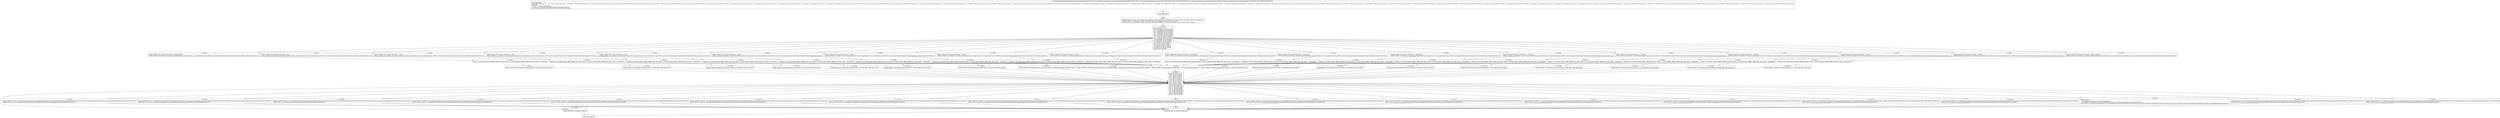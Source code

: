 digraph "CFG forandroidx.constraintlayout.core.state.WidgetFrame.setValue(Ljava\/lang\/String;Landroidx\/constraintlayout\/core\/parser\/CLElement;)Z" {
Node_0 [shape=record,label="{0\:\ ?|MTH_ENTER_BLOCK\l}"];
Node_2 [shape=record,label="{2\:\ 0x0000|0x0000: INVOKE  (r0 I:int) = (r4 I:java.lang.String A[D('key' java.lang.String)]) type: VIRTUAL call: java.lang.String.hashCode():int A[MD:():int (c)] (LINE:361)\l0x0004: CONST  (r1 I:??[boolean, int, float, short, byte, char]) = (1 ??[boolean, int, float, short, byte, char]) \l0x0005: CONST  (r2 I:??[int, float, boolean, short, byte, char, OBJECT, ARRAY]) = (0 ??[int, float, boolean, short, byte, char, OBJECT, ARRAY]) \l}"];
Node_3 [shape=record,label="{3\:\ 0x0006|0x0006: SWITCH  (r0 I:??)\l case \-1881940865: goto B:56:0x00c6\l case \-1383228885: goto B:53:0x00bb\l case \-1349088399: goto B:50:0x00b0\l case \-1249320806: goto B:47:0x00a6\l case \-1249320805: goto B:44:0x009c\l case \-1249320804: goto B:41:0x0092\l case \-1225497657: goto B:38:0x0088\l case \-1225497656: goto B:35:0x007e\l case \-1225497655: goto B:32:0x0074\l case \-987906986: goto B:29:0x006a\l case \-987906985: goto B:26:0x005f\l case \-908189618: goto B:23:0x0053\l case \-908189617: goto B:20:0x0047\l case 115029: goto B:17:0x003b\l case 3317767: goto B:14:0x002f\l case 92909918: goto B:11:0x0023\l case 108511772: goto B:8:0x0017\l case 642850769: goto B:5:0x000b\l default: goto B:59:0x00d1 \l}"];
Node_5 [shape=record,label="{5\:\ 0x000b|0x000b: CONST_STR  (r0 I:java.lang.String) =  \"interpolatedPos\" \l0x000d: INVOKE  (r0 I:boolean) = (r4 I:java.lang.String A[D('key' java.lang.String)]), (r0 I:java.lang.Object) type: VIRTUAL call: java.lang.String.equals(java.lang.Object):boolean A[MD:(java.lang.Object):boolean (c)]\l}"];
Node_6 [shape=record,label="{6\:\ 0x0011|0x0011: IF  (r0 I:??[int, boolean, OBJECT, ARRAY, byte, short, char]) == (0 ??[int, boolean, OBJECT, ARRAY, byte, short, char])  \-\> B:59:0x00d1 \l}"];
Node_7 [shape=record,label="{7\:\ 0x0013|0x0013: CONST  (r0 I:??[int, float, short, byte, char]) = (11 ??[int, float, short, byte, char]) \l}"];
Node_60 [shape=record,label="{60\:\ 0x00d2|0x00d2: SWITCH  (r0 I:??)\l case 0: goto B:79:0x014d\l case 1: goto B:78:0x0146\l case 2: goto B:77:0x013f\l case 3: goto B:76:0x0138\l case 4: goto B:75:0x0131\l case 5: goto B:74:0x012a\l case 6: goto B:73:0x0123\l case 7: goto B:72:0x011c\l case 8: goto B:71:0x0115\l case 9: goto B:70:0x010e\l case 10: goto B:69:0x0107\l case 11: goto B:68:0x0100\l case 12: goto B:67:0x00f9\l case 13: goto B:66:0x00f2\l case 14: goto B:65:0x00eb\l case 15: goto B:64:0x00e3\l case 16: goto B:63:0x00db\l case 17: goto B:62:0x00d6\l default: goto B:61:0x00d5 \l}"];
Node_61 [shape=record,label="{61\:\ 0x00d5|RETURN\l|0x00d5: RETURN  (r2 I:boolean)  (LINE:418)\l}"];
Node_1 [shape=record,label="{1\:\ ?|MTH_EXIT_BLOCK\l}"];
Node_62 [shape=record,label="{62\:\ 0x00d6|0x00d6: INVOKE  \l  (r3 I:androidx.constraintlayout.core.state.WidgetFrame)\l  (r5 I:androidx.constraintlayout.core.parser.CLElement A[D('value' androidx.constraintlayout.core.parser.CLElement)])\l type: VIRTUAL call: androidx.constraintlayout.core.state.WidgetFrame.parseCustom(androidx.constraintlayout.core.parser.CLElement):void A[MD:(androidx.constraintlayout.core.parser.CLElement):void throws androidx.constraintlayout.core.parser.CLParsingException (m)] (LINE:414)\l}"];
Node_80 [shape=record,label="{80\:\ 0x0154|RETURN\l|0x0154: RETURN  (r1 I:boolean)  (LINE:420)\l}"];
Node_63 [shape=record,label="{63\:\ 0x00db|0x00db: INVOKE  (r0 I:int) = (r5 I:androidx.constraintlayout.core.parser.CLElement A[D('value' androidx.constraintlayout.core.parser.CLElement)]) type: VIRTUAL call: androidx.constraintlayout.core.parser.CLElement.getInt():int A[MD:():int (m)] (LINE:411)\l0x00df: IPUT  (r0 I:int), (r3 I:androidx.constraintlayout.core.state.WidgetFrame) androidx.constraintlayout.core.state.WidgetFrame.bottom int \l}"];
Node_64 [shape=record,label="{64\:\ 0x00e3|0x00e3: INVOKE  (r0 I:int) = (r5 I:androidx.constraintlayout.core.parser.CLElement A[D('value' androidx.constraintlayout.core.parser.CLElement)]) type: VIRTUAL call: androidx.constraintlayout.core.parser.CLElement.getInt():int A[MD:():int (m)] (LINE:408)\l0x00e7: IPUT  (r0 I:int), (r3 I:androidx.constraintlayout.core.state.WidgetFrame) androidx.constraintlayout.core.state.WidgetFrame.right int \l}"];
Node_65 [shape=record,label="{65\:\ 0x00eb|0x00eb: INVOKE  (r0 I:int) = (r5 I:androidx.constraintlayout.core.parser.CLElement A[D('value' androidx.constraintlayout.core.parser.CLElement)]) type: VIRTUAL call: androidx.constraintlayout.core.parser.CLElement.getInt():int A[MD:():int (m)] (LINE:405)\l0x00ef: IPUT  (r0 I:int), (r3 I:androidx.constraintlayout.core.state.WidgetFrame) androidx.constraintlayout.core.state.WidgetFrame.left int \l}"];
Node_66 [shape=record,label="{66\:\ 0x00f2|0x00f2: INVOKE  (r0 I:int) = (r5 I:androidx.constraintlayout.core.parser.CLElement A[D('value' androidx.constraintlayout.core.parser.CLElement)]) type: VIRTUAL call: androidx.constraintlayout.core.parser.CLElement.getInt():int A[MD:():int (m)] (LINE:402)\l0x00f6: IPUT  (r0 I:int), (r3 I:androidx.constraintlayout.core.state.WidgetFrame) androidx.constraintlayout.core.state.WidgetFrame.top int \l}"];
Node_67 [shape=record,label="{67\:\ 0x00f9|0x00f9: INVOKE  (r0 I:float) = (r5 I:androidx.constraintlayout.core.parser.CLElement A[D('value' androidx.constraintlayout.core.parser.CLElement)]) type: VIRTUAL call: androidx.constraintlayout.core.parser.CLElement.getFloat():float A[MD:():float (m)] (LINE:399)\l0x00fd: SPUT  (r0 I:float) androidx.constraintlayout.core.state.WidgetFrame.phone_orientation float \l}"];
Node_68 [shape=record,label="{68\:\ 0x0100|0x0100: INVOKE  (r0 I:float) = (r5 I:androidx.constraintlayout.core.parser.CLElement A[D('value' androidx.constraintlayout.core.parser.CLElement)]) type: VIRTUAL call: androidx.constraintlayout.core.parser.CLElement.getFloat():float A[MD:():float (m)] (LINE:396)\l0x0104: IPUT  (r0 I:float), (r3 I:androidx.constraintlayout.core.state.WidgetFrame) androidx.constraintlayout.core.state.WidgetFrame.interpolatedPos float \l}"];
Node_69 [shape=record,label="{69\:\ 0x0107|0x0107: INVOKE  (r0 I:float) = (r5 I:androidx.constraintlayout.core.parser.CLElement A[D('value' androidx.constraintlayout.core.parser.CLElement)]) type: VIRTUAL call: androidx.constraintlayout.core.parser.CLElement.getFloat():float A[MD:():float (m)] (LINE:393)\l0x010b: IPUT  (r0 I:float), (r3 I:androidx.constraintlayout.core.state.WidgetFrame) androidx.constraintlayout.core.state.WidgetFrame.alpha float \l}"];
Node_70 [shape=record,label="{70\:\ 0x010e|0x010e: INVOKE  (r0 I:float) = (r5 I:androidx.constraintlayout.core.parser.CLElement A[D('value' androidx.constraintlayout.core.parser.CLElement)]) type: VIRTUAL call: androidx.constraintlayout.core.parser.CLElement.getFloat():float A[MD:():float (m)] (LINE:390)\l0x0112: IPUT  (r0 I:float), (r3 I:androidx.constraintlayout.core.state.WidgetFrame) androidx.constraintlayout.core.state.WidgetFrame.scaleY float \l}"];
Node_71 [shape=record,label="{71\:\ 0x0115|0x0115: INVOKE  (r0 I:float) = (r5 I:androidx.constraintlayout.core.parser.CLElement A[D('value' androidx.constraintlayout.core.parser.CLElement)]) type: VIRTUAL call: androidx.constraintlayout.core.parser.CLElement.getFloat():float A[MD:():float (m)] (LINE:387)\l0x0119: IPUT  (r0 I:float), (r3 I:androidx.constraintlayout.core.state.WidgetFrame) androidx.constraintlayout.core.state.WidgetFrame.scaleX float \l}"];
Node_72 [shape=record,label="{72\:\ 0x011c|0x011c: INVOKE  (r0 I:float) = (r5 I:androidx.constraintlayout.core.parser.CLElement A[D('value' androidx.constraintlayout.core.parser.CLElement)]) type: VIRTUAL call: androidx.constraintlayout.core.parser.CLElement.getFloat():float A[MD:():float (m)] (LINE:384)\l0x0120: IPUT  (r0 I:float), (r3 I:androidx.constraintlayout.core.state.WidgetFrame) androidx.constraintlayout.core.state.WidgetFrame.translationZ float \l}"];
Node_73 [shape=record,label="{73\:\ 0x0123|0x0123: INVOKE  (r0 I:float) = (r5 I:androidx.constraintlayout.core.parser.CLElement A[D('value' androidx.constraintlayout.core.parser.CLElement)]) type: VIRTUAL call: androidx.constraintlayout.core.parser.CLElement.getFloat():float A[MD:():float (m)] (LINE:381)\l0x0127: IPUT  (r0 I:float), (r3 I:androidx.constraintlayout.core.state.WidgetFrame) androidx.constraintlayout.core.state.WidgetFrame.translationY float \l}"];
Node_74 [shape=record,label="{74\:\ 0x012a|0x012a: INVOKE  (r0 I:float) = (r5 I:androidx.constraintlayout.core.parser.CLElement A[D('value' androidx.constraintlayout.core.parser.CLElement)]) type: VIRTUAL call: androidx.constraintlayout.core.parser.CLElement.getFloat():float A[MD:():float (m)] (LINE:378)\l0x012e: IPUT  (r0 I:float), (r3 I:androidx.constraintlayout.core.state.WidgetFrame) androidx.constraintlayout.core.state.WidgetFrame.translationX float \l}"];
Node_75 [shape=record,label="{75\:\ 0x0131|0x0131: INVOKE  (r0 I:float) = (r5 I:androidx.constraintlayout.core.parser.CLElement A[D('value' androidx.constraintlayout.core.parser.CLElement)]) type: VIRTUAL call: androidx.constraintlayout.core.parser.CLElement.getFloat():float A[MD:():float (m)] (LINE:375)\l0x0135: IPUT  (r0 I:float), (r3 I:androidx.constraintlayout.core.state.WidgetFrame) androidx.constraintlayout.core.state.WidgetFrame.rotationZ float \l}"];
Node_76 [shape=record,label="{76\:\ 0x0138|0x0138: INVOKE  (r0 I:float) = (r5 I:androidx.constraintlayout.core.parser.CLElement A[D('value' androidx.constraintlayout.core.parser.CLElement)]) type: VIRTUAL call: androidx.constraintlayout.core.parser.CLElement.getFloat():float A[MD:():float (m)] (LINE:372)\l0x013c: IPUT  (r0 I:float), (r3 I:androidx.constraintlayout.core.state.WidgetFrame) androidx.constraintlayout.core.state.WidgetFrame.rotationY float \l}"];
Node_77 [shape=record,label="{77\:\ 0x013f|0x013f: INVOKE  (r0 I:float) = (r5 I:androidx.constraintlayout.core.parser.CLElement A[D('value' androidx.constraintlayout.core.parser.CLElement)]) type: VIRTUAL call: androidx.constraintlayout.core.parser.CLElement.getFloat():float A[MD:():float (m)] (LINE:369)\l0x0143: IPUT  (r0 I:float), (r3 I:androidx.constraintlayout.core.state.WidgetFrame) androidx.constraintlayout.core.state.WidgetFrame.rotationX float \l}"];
Node_78 [shape=record,label="{78\:\ 0x0146|0x0146: INVOKE  (r0 I:float) = (r5 I:androidx.constraintlayout.core.parser.CLElement A[D('value' androidx.constraintlayout.core.parser.CLElement)]) type: VIRTUAL call: androidx.constraintlayout.core.parser.CLElement.getFloat():float A[MD:():float (m)] (LINE:366)\l0x014a: IPUT  (r0 I:float), (r3 I:androidx.constraintlayout.core.state.WidgetFrame) androidx.constraintlayout.core.state.WidgetFrame.pivotY float \l}"];
Node_79 [shape=record,label="{79\:\ 0x014d|0x014d: INVOKE  (r0 I:float) = (r5 I:androidx.constraintlayout.core.parser.CLElement A[D('value' androidx.constraintlayout.core.parser.CLElement)]) type: VIRTUAL call: androidx.constraintlayout.core.parser.CLElement.getFloat():float A[MD:():float (m)] (LINE:363)\l0x0151: IPUT  (r0 I:float), (r3 I:androidx.constraintlayout.core.state.WidgetFrame) androidx.constraintlayout.core.state.WidgetFrame.pivotX float \l}"];
Node_8 [shape=record,label="{8\:\ 0x0017|0x0017: CONST_STR  (r0 I:java.lang.String) =  \"right\" \l0x0019: INVOKE  (r0 I:boolean) = (r4 I:java.lang.String A[D('key' java.lang.String)]), (r0 I:java.lang.Object) type: VIRTUAL call: java.lang.String.equals(java.lang.Object):boolean A[MD:(java.lang.Object):boolean (c)]\l}"];
Node_9 [shape=record,label="{9\:\ 0x001d|0x001d: IF  (r0 I:??[int, boolean, OBJECT, ARRAY, byte, short, char]) == (0 ??[int, boolean, OBJECT, ARRAY, byte, short, char])  \-\> B:59:0x00d1 \l}"];
Node_10 [shape=record,label="{10\:\ 0x001f|0x001f: CONST  (r0 I:??[int, float, short, byte, char]) = (15 ??[int, float, short, byte, char]) \l}"];
Node_11 [shape=record,label="{11\:\ 0x0023|0x0023: CONST_STR  (r0 I:java.lang.String) =  \"alpha\" \l0x0025: INVOKE  (r0 I:boolean) = (r4 I:java.lang.String A[D('key' java.lang.String)]), (r0 I:java.lang.Object) type: VIRTUAL call: java.lang.String.equals(java.lang.Object):boolean A[MD:(java.lang.Object):boolean (c)]\l}"];
Node_12 [shape=record,label="{12\:\ 0x0029|0x0029: IF  (r0 I:??[int, boolean, OBJECT, ARRAY, byte, short, char]) == (0 ??[int, boolean, OBJECT, ARRAY, byte, short, char])  \-\> B:59:0x00d1 \l}"];
Node_13 [shape=record,label="{13\:\ 0x002b|0x002b: CONST  (r0 I:??[int, float, short, byte, char]) = (10 ??[int, float, short, byte, char]) \l}"];
Node_14 [shape=record,label="{14\:\ 0x002f|0x002f: CONST_STR  (r0 I:java.lang.String) =  \"left\" \l0x0031: INVOKE  (r0 I:boolean) = (r4 I:java.lang.String A[D('key' java.lang.String)]), (r0 I:java.lang.Object) type: VIRTUAL call: java.lang.String.equals(java.lang.Object):boolean A[MD:(java.lang.Object):boolean (c)]\l}"];
Node_15 [shape=record,label="{15\:\ 0x0035|0x0035: IF  (r0 I:??[int, boolean, OBJECT, ARRAY, byte, short, char]) == (0 ??[int, boolean, OBJECT, ARRAY, byte, short, char])  \-\> B:59:0x00d1 \l}"];
Node_16 [shape=record,label="{16\:\ 0x0037|0x0037: CONST  (r0 I:??[int, float, short, byte, char]) = (14 ??[int, float, short, byte, char]) \l}"];
Node_17 [shape=record,label="{17\:\ 0x003b|0x003b: CONST_STR  (r0 I:java.lang.String) =  \"top\" \l0x003d: INVOKE  (r0 I:boolean) = (r4 I:java.lang.String A[D('key' java.lang.String)]), (r0 I:java.lang.Object) type: VIRTUAL call: java.lang.String.equals(java.lang.Object):boolean A[MD:(java.lang.Object):boolean (c)]\l}"];
Node_18 [shape=record,label="{18\:\ 0x0041|0x0041: IF  (r0 I:??[int, boolean, OBJECT, ARRAY, byte, short, char]) == (0 ??[int, boolean, OBJECT, ARRAY, byte, short, char])  \-\> B:59:0x00d1 \l}"];
Node_19 [shape=record,label="{19\:\ 0x0043|0x0043: CONST  (r0 I:??[int, float, short, byte, char]) = (13 ??[int, float, short, byte, char]) \l}"];
Node_20 [shape=record,label="{20\:\ 0x0047|0x0047: CONST_STR  (r0 I:java.lang.String) =  \"scaleY\" \l0x0049: INVOKE  (r0 I:boolean) = (r4 I:java.lang.String A[D('key' java.lang.String)]), (r0 I:java.lang.Object) type: VIRTUAL call: java.lang.String.equals(java.lang.Object):boolean A[MD:(java.lang.Object):boolean (c)]\l}"];
Node_21 [shape=record,label="{21\:\ 0x004d|0x004d: IF  (r0 I:??[int, boolean, OBJECT, ARRAY, byte, short, char]) == (0 ??[int, boolean, OBJECT, ARRAY, byte, short, char])  \-\> B:59:0x00d1 \l}"];
Node_22 [shape=record,label="{22\:\ 0x004f|0x004f: CONST  (r0 I:??[int, float, short, byte, char]) = (9 ??[int, float, short, byte, char]) \l}"];
Node_23 [shape=record,label="{23\:\ 0x0053|0x0053: CONST_STR  (r0 I:java.lang.String) =  \"scaleX\" \l0x0055: INVOKE  (r0 I:boolean) = (r4 I:java.lang.String A[D('key' java.lang.String)]), (r0 I:java.lang.Object) type: VIRTUAL call: java.lang.String.equals(java.lang.Object):boolean A[MD:(java.lang.Object):boolean (c)]\l}"];
Node_24 [shape=record,label="{24\:\ 0x0059|0x0059: IF  (r0 I:??[int, boolean, OBJECT, ARRAY, byte, short, char]) == (0 ??[int, boolean, OBJECT, ARRAY, byte, short, char])  \-\> B:59:0x00d1 \l}"];
Node_25 [shape=record,label="{25\:\ 0x005b|0x005b: CONST  (r0 I:??[int, float, short, byte, char]) = (8 ??[int, float, short, byte, char]) \l}"];
Node_26 [shape=record,label="{26\:\ 0x005f|0x005f: CONST_STR  (r0 I:java.lang.String) =  \"pivotY\" \l0x0061: INVOKE  (r0 I:boolean) = (r4 I:java.lang.String A[D('key' java.lang.String)]), (r0 I:java.lang.Object) type: VIRTUAL call: java.lang.String.equals(java.lang.Object):boolean A[MD:(java.lang.Object):boolean (c)]\l}"];
Node_27 [shape=record,label="{27\:\ 0x0065|0x0065: IF  (r0 I:??[int, boolean, OBJECT, ARRAY, byte, short, char]) == (0 ??[int, boolean, OBJECT, ARRAY, byte, short, char])  \-\> B:59:0x00d1 \l}"];
Node_28 [shape=record,label="{28\:\ 0x0067|0x0067: CONST  (r0 I:??[boolean, int, float, short, byte, char]) = (1 ??[boolean, int, float, short, byte, char]) \l}"];
Node_29 [shape=record,label="{29\:\ 0x006a|0x006a: CONST_STR  (r0 I:java.lang.String) =  \"pivotX\" \l0x006c: INVOKE  (r0 I:boolean) = (r4 I:java.lang.String A[D('key' java.lang.String)]), (r0 I:java.lang.Object) type: VIRTUAL call: java.lang.String.equals(java.lang.Object):boolean A[MD:(java.lang.Object):boolean (c)]\l}"];
Node_30 [shape=record,label="{30\:\ 0x0070|0x0070: IF  (r0 I:??[int, boolean, OBJECT, ARRAY, byte, short, char]) == (0 ??[int, boolean, OBJECT, ARRAY, byte, short, char])  \-\> B:59:0x00d1 \l}"];
Node_31 [shape=record,label="{31\:\ 0x0072|0x0072: CONST  (r0 I:??[int, float, boolean, short, byte, char, OBJECT, ARRAY]) = (0 ??[int, float, boolean, short, byte, char, OBJECT, ARRAY]) \l}"];
Node_32 [shape=record,label="{32\:\ 0x0074|0x0074: CONST_STR  (r0 I:java.lang.String) =  \"translationZ\" \l0x0076: INVOKE  (r0 I:boolean) = (r4 I:java.lang.String A[D('key' java.lang.String)]), (r0 I:java.lang.Object) type: VIRTUAL call: java.lang.String.equals(java.lang.Object):boolean A[MD:(java.lang.Object):boolean (c)]\l}"];
Node_33 [shape=record,label="{33\:\ 0x007a|0x007a: IF  (r0 I:??[int, boolean, OBJECT, ARRAY, byte, short, char]) == (0 ??[int, boolean, OBJECT, ARRAY, byte, short, char])  \-\> B:59:0x00d1 \l}"];
Node_34 [shape=record,label="{34\:\ 0x007c|0x007c: CONST  (r0 I:??[int, float, short, byte, char]) = (7 ??[int, float, short, byte, char]) \l}"];
Node_35 [shape=record,label="{35\:\ 0x007e|0x007e: CONST_STR  (r0 I:java.lang.String) =  \"translationY\" \l0x0080: INVOKE  (r0 I:boolean) = (r4 I:java.lang.String A[D('key' java.lang.String)]), (r0 I:java.lang.Object) type: VIRTUAL call: java.lang.String.equals(java.lang.Object):boolean A[MD:(java.lang.Object):boolean (c)]\l}"];
Node_36 [shape=record,label="{36\:\ 0x0084|0x0084: IF  (r0 I:??[int, boolean, OBJECT, ARRAY, byte, short, char]) == (0 ??[int, boolean, OBJECT, ARRAY, byte, short, char])  \-\> B:59:0x00d1 \l}"];
Node_37 [shape=record,label="{37\:\ 0x0086|0x0086: CONST  (r0 I:??[int, float, short, byte, char]) = (6 ??[int, float, short, byte, char]) \l}"];
Node_38 [shape=record,label="{38\:\ 0x0088|0x0088: CONST_STR  (r0 I:java.lang.String) =  \"translationX\" \l0x008a: INVOKE  (r0 I:boolean) = (r4 I:java.lang.String A[D('key' java.lang.String)]), (r0 I:java.lang.Object) type: VIRTUAL call: java.lang.String.equals(java.lang.Object):boolean A[MD:(java.lang.Object):boolean (c)]\l}"];
Node_39 [shape=record,label="{39\:\ 0x008e|0x008e: IF  (r0 I:??[int, boolean, OBJECT, ARRAY, byte, short, char]) == (0 ??[int, boolean, OBJECT, ARRAY, byte, short, char])  \-\> B:59:0x00d1 \l}"];
Node_40 [shape=record,label="{40\:\ 0x0090|0x0090: CONST  (r0 I:??[int, float, short, byte, char]) = (5 ??[int, float, short, byte, char]) \l}"];
Node_41 [shape=record,label="{41\:\ 0x0092|0x0092: CONST_STR  (r0 I:java.lang.String) =  \"rotationZ\" \l0x0094: INVOKE  (r0 I:boolean) = (r4 I:java.lang.String A[D('key' java.lang.String)]), (r0 I:java.lang.Object) type: VIRTUAL call: java.lang.String.equals(java.lang.Object):boolean A[MD:(java.lang.Object):boolean (c)]\l}"];
Node_42 [shape=record,label="{42\:\ 0x0098|0x0098: IF  (r0 I:??[int, boolean, OBJECT, ARRAY, byte, short, char]) == (0 ??[int, boolean, OBJECT, ARRAY, byte, short, char])  \-\> B:59:0x00d1 \l}"];
Node_43 [shape=record,label="{43\:\ 0x009a|0x009a: CONST  (r0 I:??[int, float, short, byte, char]) = (4 ??[int, float, short, byte, char]) \l}"];
Node_44 [shape=record,label="{44\:\ 0x009c|0x009c: CONST_STR  (r0 I:java.lang.String) =  \"rotationY\" \l0x009e: INVOKE  (r0 I:boolean) = (r4 I:java.lang.String A[D('key' java.lang.String)]), (r0 I:java.lang.Object) type: VIRTUAL call: java.lang.String.equals(java.lang.Object):boolean A[MD:(java.lang.Object):boolean (c)]\l}"];
Node_45 [shape=record,label="{45\:\ 0x00a2|0x00a2: IF  (r0 I:??[int, boolean, OBJECT, ARRAY, byte, short, char]) == (0 ??[int, boolean, OBJECT, ARRAY, byte, short, char])  \-\> B:59:0x00d1 \l}"];
Node_46 [shape=record,label="{46\:\ 0x00a4|0x00a4: CONST  (r0 I:??[int, float, short, byte, char]) = (3 ??[int, float, short, byte, char]) \l}"];
Node_47 [shape=record,label="{47\:\ 0x00a6|0x00a6: CONST_STR  (r0 I:java.lang.String) =  \"rotationX\" \l0x00a8: INVOKE  (r0 I:boolean) = (r4 I:java.lang.String A[D('key' java.lang.String)]), (r0 I:java.lang.Object) type: VIRTUAL call: java.lang.String.equals(java.lang.Object):boolean A[MD:(java.lang.Object):boolean (c)]\l}"];
Node_48 [shape=record,label="{48\:\ 0x00ac|0x00ac: IF  (r0 I:??[int, boolean, OBJECT, ARRAY, byte, short, char]) == (0 ??[int, boolean, OBJECT, ARRAY, byte, short, char])  \-\> B:59:0x00d1 \l}"];
Node_49 [shape=record,label="{49\:\ 0x00ae|0x00ae: CONST  (r0 I:??[int, float, short, byte, char]) = (2 ??[int, float, short, byte, char]) \l}"];
Node_50 [shape=record,label="{50\:\ 0x00b0|0x00b0: CONST_STR  (r0 I:java.lang.String) =  \"custom\" \l0x00b2: INVOKE  (r0 I:boolean) = (r4 I:java.lang.String A[D('key' java.lang.String)]), (r0 I:java.lang.Object) type: VIRTUAL call: java.lang.String.equals(java.lang.Object):boolean A[MD:(java.lang.Object):boolean (c)]\l}"];
Node_51 [shape=record,label="{51\:\ 0x00b6|0x00b6: IF  (r0 I:??[int, boolean, OBJECT, ARRAY, byte, short, char]) == (0 ??[int, boolean, OBJECT, ARRAY, byte, short, char])  \-\> B:59:0x00d1 \l}"];
Node_52 [shape=record,label="{52\:\ 0x00b8|0x00b8: CONST  (r0 I:??[int, float, short, byte, char]) = (17 ??[int, float, short, byte, char]) \l}"];
Node_53 [shape=record,label="{53\:\ 0x00bb|0x00bb: CONST_STR  (r0 I:java.lang.String) =  \"bottom\" \l0x00bd: INVOKE  (r0 I:boolean) = (r4 I:java.lang.String A[D('key' java.lang.String)]), (r0 I:java.lang.Object) type: VIRTUAL call: java.lang.String.equals(java.lang.Object):boolean A[MD:(java.lang.Object):boolean (c)]\l}"];
Node_54 [shape=record,label="{54\:\ 0x00c1|0x00c1: IF  (r0 I:??[int, boolean, OBJECT, ARRAY, byte, short, char]) == (0 ??[int, boolean, OBJECT, ARRAY, byte, short, char])  \-\> B:59:0x00d1 \l}"];
Node_55 [shape=record,label="{55\:\ 0x00c3|0x00c3: CONST  (r0 I:??[int, float, short, byte, char]) = (16 ??[int, float, short, byte, char]) \l}"];
Node_56 [shape=record,label="{56\:\ 0x00c6|0x00c6: CONST_STR  (r0 I:java.lang.String) =  \"phone_orientation\" \l0x00c8: INVOKE  (r0 I:boolean) = (r4 I:java.lang.String A[D('key' java.lang.String)]), (r0 I:java.lang.Object) type: VIRTUAL call: java.lang.String.equals(java.lang.Object):boolean A[MD:(java.lang.Object):boolean (c)]\l}"];
Node_57 [shape=record,label="{57\:\ 0x00cc|0x00cc: IF  (r0 I:??[int, boolean, OBJECT, ARRAY, byte, short, char]) == (0 ??[int, boolean, OBJECT, ARRAY, byte, short, char])  \-\> B:59:0x00d1 \l}"];
Node_58 [shape=record,label="{58\:\ 0x00ce|0x00ce: CONST  (r0 I:??[int, float, short, byte, char]) = (12 ??[int, float, short, byte, char]) \l}"];
Node_59 [shape=record,label="{59\:\ 0x00d1|0x00d1: CONST  (r0 I:??[int, float, short, byte, char]) = (\-1 ??[int, float, short, byte, char]) \l}"];
MethodNode[shape=record,label="{public boolean androidx.constraintlayout.core.state.WidgetFrame.setValue((r3 'this' I:androidx.constraintlayout.core.state.WidgetFrame A[IMMUTABLE_TYPE, THIS]), (r4 I:java.lang.String A[D('key' java.lang.String), IMMUTABLE_TYPE, METHOD_ARGUMENT]), (r5 I:androidx.constraintlayout.core.parser.CLElement A[D('value' androidx.constraintlayout.core.parser.CLElement), IMMUTABLE_TYPE, METHOD_ARGUMENT]))  | USE_LINES_HINTS\lCROSS_EDGE: B:80:0x0154 \-\> B:1:?, CROSS_EDGE: B:63:0x00db \-\> B:80:0x0154, CROSS_EDGE: B:64:0x00e3 \-\> B:80:0x0154, CROSS_EDGE: B:65:0x00eb \-\> B:80:0x0154, CROSS_EDGE: B:66:0x00f2 \-\> B:80:0x0154, CROSS_EDGE: B:67:0x00f9 \-\> B:80:0x0154, CROSS_EDGE: B:68:0x0100 \-\> B:80:0x0154, CROSS_EDGE: B:69:0x0107 \-\> B:80:0x0154, CROSS_EDGE: B:70:0x010e \-\> B:80:0x0154, CROSS_EDGE: B:71:0x0115 \-\> B:80:0x0154, CROSS_EDGE: B:72:0x011c \-\> B:80:0x0154, CROSS_EDGE: B:73:0x0123 \-\> B:80:0x0154, CROSS_EDGE: B:74:0x012a \-\> B:80:0x0154, CROSS_EDGE: B:75:0x0131 \-\> B:80:0x0154, CROSS_EDGE: B:76:0x0138 \-\> B:80:0x0154, CROSS_EDGE: B:77:0x013f \-\> B:80:0x0154, CROSS_EDGE: B:78:0x0146 \-\> B:80:0x0154, CROSS_EDGE: B:79:0x014d \-\> B:80:0x0154, CROSS_EDGE: B:59:0x00d1 \-\> B:60:0x00d2, CROSS_EDGE: B:10:0x001f \-\> B:60:0x00d2, CROSS_EDGE: B:9:0x001d \-\> B:59:0x00d1, CROSS_EDGE: B:13:0x002b \-\> B:60:0x00d2, CROSS_EDGE: B:12:0x0029 \-\> B:59:0x00d1, CROSS_EDGE: B:16:0x0037 \-\> B:60:0x00d2, CROSS_EDGE: B:15:0x0035 \-\> B:59:0x00d1, CROSS_EDGE: B:19:0x0043 \-\> B:60:0x00d2, CROSS_EDGE: B:18:0x0041 \-\> B:59:0x00d1, CROSS_EDGE: B:22:0x004f \-\> B:60:0x00d2, CROSS_EDGE: B:21:0x004d \-\> B:59:0x00d1, CROSS_EDGE: B:25:0x005b \-\> B:60:0x00d2, CROSS_EDGE: B:24:0x0059 \-\> B:59:0x00d1, CROSS_EDGE: B:28:0x0067 \-\> B:60:0x00d2, CROSS_EDGE: B:27:0x0065 \-\> B:59:0x00d1, CROSS_EDGE: B:31:0x0072 \-\> B:60:0x00d2, CROSS_EDGE: B:30:0x0070 \-\> B:59:0x00d1, CROSS_EDGE: B:34:0x007c \-\> B:60:0x00d2, CROSS_EDGE: B:33:0x007a \-\> B:59:0x00d1, CROSS_EDGE: B:37:0x0086 \-\> B:60:0x00d2, CROSS_EDGE: B:36:0x0084 \-\> B:59:0x00d1, CROSS_EDGE: B:40:0x0090 \-\> B:60:0x00d2, CROSS_EDGE: B:39:0x008e \-\> B:59:0x00d1, CROSS_EDGE: B:43:0x009a \-\> B:60:0x00d2, CROSS_EDGE: B:42:0x0098 \-\> B:59:0x00d1, CROSS_EDGE: B:46:0x00a4 \-\> B:60:0x00d2, CROSS_EDGE: B:45:0x00a2 \-\> B:59:0x00d1, CROSS_EDGE: B:49:0x00ae \-\> B:60:0x00d2, CROSS_EDGE: B:48:0x00ac \-\> B:59:0x00d1, CROSS_EDGE: B:52:0x00b8 \-\> B:60:0x00d2, CROSS_EDGE: B:51:0x00b6 \-\> B:59:0x00d1, CROSS_EDGE: B:55:0x00c3 \-\> B:60:0x00d2, CROSS_EDGE: B:54:0x00c1 \-\> B:59:0x00d1, CROSS_EDGE: B:58:0x00ce \-\> B:60:0x00d2, CROSS_EDGE: B:57:0x00cc \-\> B:59:0x00d1, CROSS_EDGE: B:3:0x0006 \-\> B:59:0x00d1\lDebug Info:\l  \-1 \-0x01c7: r4 'key' Ljava\/lang\/String;\l  \-1 \-0x01c7: r5 'value' Landroidx\/constraintlayout\/core\/parser\/CLElement;\lEXCEPTIONS:[Landroidx\/constraintlayout\/core\/parser\/CLParsingException;]\l}"];
MethodNode -> Node_0;Node_0 -> Node_2;
Node_2 -> Node_3;
Node_3 -> Node_5;
Node_3 -> Node_8;
Node_3 -> Node_11;
Node_3 -> Node_14;
Node_3 -> Node_17;
Node_3 -> Node_20;
Node_3 -> Node_23;
Node_3 -> Node_26;
Node_3 -> Node_29;
Node_3 -> Node_32;
Node_3 -> Node_35;
Node_3 -> Node_38;
Node_3 -> Node_41;
Node_3 -> Node_44;
Node_3 -> Node_47;
Node_3 -> Node_50;
Node_3 -> Node_53;
Node_3 -> Node_56;
Node_3 -> Node_59;
Node_5 -> Node_6;
Node_6 -> Node_7[style=dashed];
Node_6 -> Node_59;
Node_7 -> Node_60;
Node_60 -> Node_61;
Node_60 -> Node_62;
Node_60 -> Node_63;
Node_60 -> Node_64;
Node_60 -> Node_65;
Node_60 -> Node_66;
Node_60 -> Node_67;
Node_60 -> Node_68;
Node_60 -> Node_69;
Node_60 -> Node_70;
Node_60 -> Node_71;
Node_60 -> Node_72;
Node_60 -> Node_73;
Node_60 -> Node_74;
Node_60 -> Node_75;
Node_60 -> Node_76;
Node_60 -> Node_77;
Node_60 -> Node_78;
Node_60 -> Node_79;
Node_61 -> Node_1;
Node_62 -> Node_80;
Node_80 -> Node_1;
Node_63 -> Node_80;
Node_64 -> Node_80;
Node_65 -> Node_80;
Node_66 -> Node_80;
Node_67 -> Node_80;
Node_68 -> Node_80;
Node_69 -> Node_80;
Node_70 -> Node_80;
Node_71 -> Node_80;
Node_72 -> Node_80;
Node_73 -> Node_80;
Node_74 -> Node_80;
Node_75 -> Node_80;
Node_76 -> Node_80;
Node_77 -> Node_80;
Node_78 -> Node_80;
Node_79 -> Node_80;
Node_8 -> Node_9;
Node_9 -> Node_10[style=dashed];
Node_9 -> Node_59;
Node_10 -> Node_60;
Node_11 -> Node_12;
Node_12 -> Node_13[style=dashed];
Node_12 -> Node_59;
Node_13 -> Node_60;
Node_14 -> Node_15;
Node_15 -> Node_16[style=dashed];
Node_15 -> Node_59;
Node_16 -> Node_60;
Node_17 -> Node_18;
Node_18 -> Node_19[style=dashed];
Node_18 -> Node_59;
Node_19 -> Node_60;
Node_20 -> Node_21;
Node_21 -> Node_22[style=dashed];
Node_21 -> Node_59;
Node_22 -> Node_60;
Node_23 -> Node_24;
Node_24 -> Node_25[style=dashed];
Node_24 -> Node_59;
Node_25 -> Node_60;
Node_26 -> Node_27;
Node_27 -> Node_28[style=dashed];
Node_27 -> Node_59;
Node_28 -> Node_60;
Node_29 -> Node_30;
Node_30 -> Node_31[style=dashed];
Node_30 -> Node_59;
Node_31 -> Node_60;
Node_32 -> Node_33;
Node_33 -> Node_34[style=dashed];
Node_33 -> Node_59;
Node_34 -> Node_60;
Node_35 -> Node_36;
Node_36 -> Node_37[style=dashed];
Node_36 -> Node_59;
Node_37 -> Node_60;
Node_38 -> Node_39;
Node_39 -> Node_40[style=dashed];
Node_39 -> Node_59;
Node_40 -> Node_60;
Node_41 -> Node_42;
Node_42 -> Node_43[style=dashed];
Node_42 -> Node_59;
Node_43 -> Node_60;
Node_44 -> Node_45;
Node_45 -> Node_46[style=dashed];
Node_45 -> Node_59;
Node_46 -> Node_60;
Node_47 -> Node_48;
Node_48 -> Node_49[style=dashed];
Node_48 -> Node_59;
Node_49 -> Node_60;
Node_50 -> Node_51;
Node_51 -> Node_52[style=dashed];
Node_51 -> Node_59;
Node_52 -> Node_60;
Node_53 -> Node_54;
Node_54 -> Node_55[style=dashed];
Node_54 -> Node_59;
Node_55 -> Node_60;
Node_56 -> Node_57;
Node_57 -> Node_58[style=dashed];
Node_57 -> Node_59;
Node_58 -> Node_60;
Node_59 -> Node_60;
}

